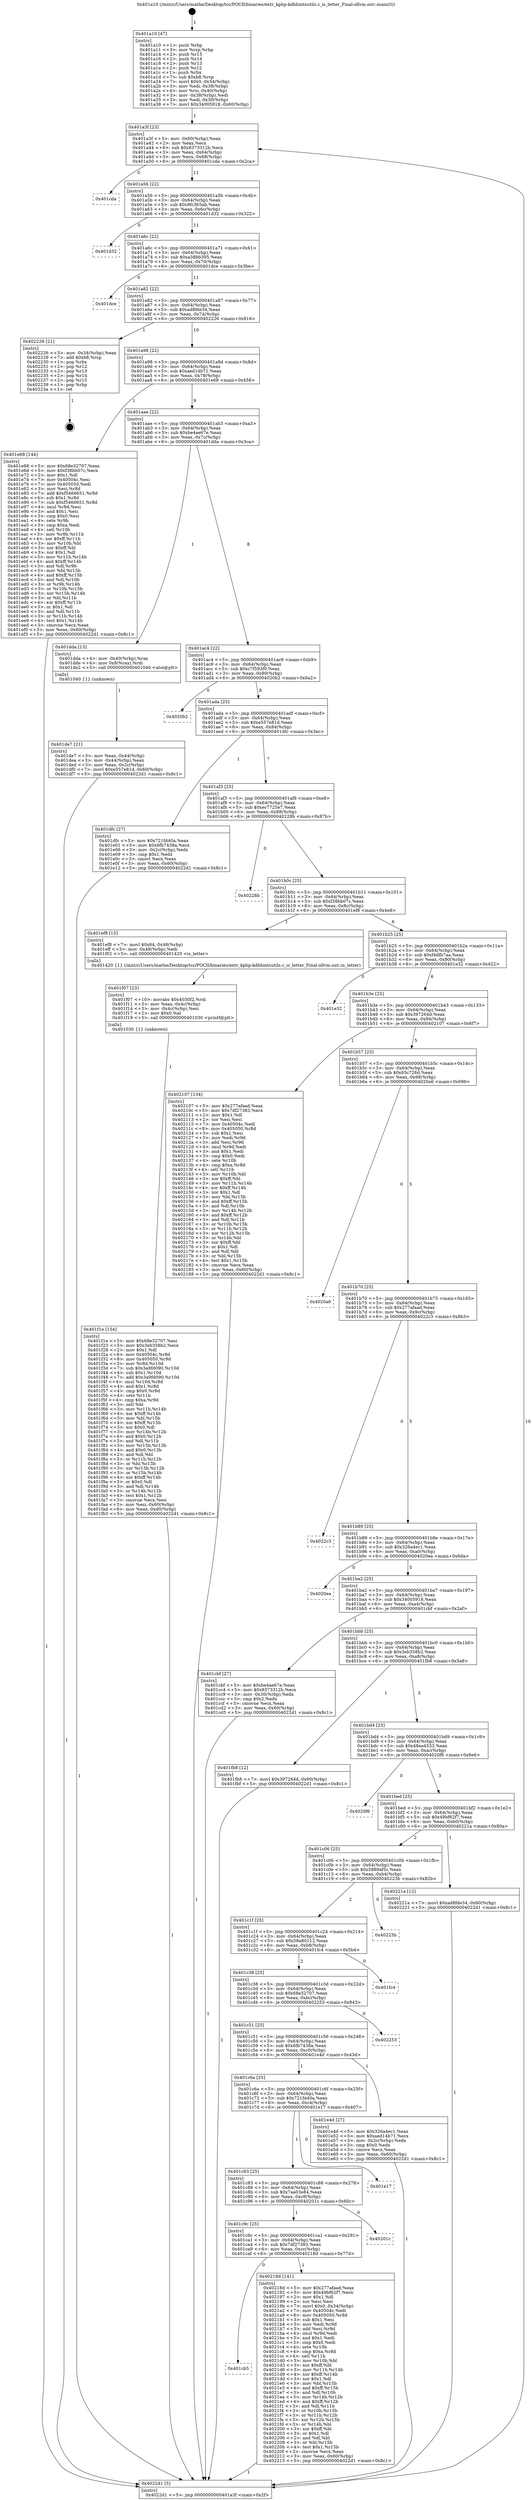 digraph "0x401a10" {
  label = "0x401a10 (/mnt/c/Users/mathe/Desktop/tcc/POCII/binaries/extr_kphp-kdbhintsutils.c_is_letter_Final-ollvm.out::main(0))"
  labelloc = "t"
  node[shape=record]

  Entry [label="",width=0.3,height=0.3,shape=circle,fillcolor=black,style=filled]
  "0x401a3f" [label="{
     0x401a3f [23]\l
     | [instrs]\l
     &nbsp;&nbsp;0x401a3f \<+3\>: mov -0x60(%rbp),%eax\l
     &nbsp;&nbsp;0x401a42 \<+2\>: mov %eax,%ecx\l
     &nbsp;&nbsp;0x401a44 \<+6\>: sub $0x8373312b,%ecx\l
     &nbsp;&nbsp;0x401a4a \<+3\>: mov %eax,-0x64(%rbp)\l
     &nbsp;&nbsp;0x401a4d \<+3\>: mov %ecx,-0x68(%rbp)\l
     &nbsp;&nbsp;0x401a50 \<+6\>: je 0000000000401cda \<main+0x2ca\>\l
  }"]
  "0x401cda" [label="{
     0x401cda\l
  }", style=dashed]
  "0x401a56" [label="{
     0x401a56 [22]\l
     | [instrs]\l
     &nbsp;&nbsp;0x401a56 \<+5\>: jmp 0000000000401a5b \<main+0x4b\>\l
     &nbsp;&nbsp;0x401a5b \<+3\>: mov -0x64(%rbp),%eax\l
     &nbsp;&nbsp;0x401a5e \<+5\>: sub $0x9fc365ab,%eax\l
     &nbsp;&nbsp;0x401a63 \<+3\>: mov %eax,-0x6c(%rbp)\l
     &nbsp;&nbsp;0x401a66 \<+6\>: je 0000000000401d32 \<main+0x322\>\l
  }"]
  Exit [label="",width=0.3,height=0.3,shape=circle,fillcolor=black,style=filled,peripheries=2]
  "0x401d32" [label="{
     0x401d32\l
  }", style=dashed]
  "0x401a6c" [label="{
     0x401a6c [22]\l
     | [instrs]\l
     &nbsp;&nbsp;0x401a6c \<+5\>: jmp 0000000000401a71 \<main+0x61\>\l
     &nbsp;&nbsp;0x401a71 \<+3\>: mov -0x64(%rbp),%eax\l
     &nbsp;&nbsp;0x401a74 \<+5\>: sub $0xa38bb395,%eax\l
     &nbsp;&nbsp;0x401a79 \<+3\>: mov %eax,-0x70(%rbp)\l
     &nbsp;&nbsp;0x401a7c \<+6\>: je 0000000000401dce \<main+0x3be\>\l
  }"]
  "0x401cb5" [label="{
     0x401cb5\l
  }", style=dashed]
  "0x401dce" [label="{
     0x401dce\l
  }", style=dashed]
  "0x401a82" [label="{
     0x401a82 [22]\l
     | [instrs]\l
     &nbsp;&nbsp;0x401a82 \<+5\>: jmp 0000000000401a87 \<main+0x77\>\l
     &nbsp;&nbsp;0x401a87 \<+3\>: mov -0x64(%rbp),%eax\l
     &nbsp;&nbsp;0x401a8a \<+5\>: sub $0xad8fde34,%eax\l
     &nbsp;&nbsp;0x401a8f \<+3\>: mov %eax,-0x74(%rbp)\l
     &nbsp;&nbsp;0x401a92 \<+6\>: je 0000000000402226 \<main+0x816\>\l
  }"]
  "0x40218d" [label="{
     0x40218d [141]\l
     | [instrs]\l
     &nbsp;&nbsp;0x40218d \<+5\>: mov $0x277afaad,%eax\l
     &nbsp;&nbsp;0x402192 \<+5\>: mov $0x49bf62f7,%ecx\l
     &nbsp;&nbsp;0x402197 \<+2\>: mov $0x1,%dl\l
     &nbsp;&nbsp;0x402199 \<+2\>: xor %esi,%esi\l
     &nbsp;&nbsp;0x40219b \<+7\>: movl $0x0,-0x34(%rbp)\l
     &nbsp;&nbsp;0x4021a2 \<+7\>: mov 0x40504c,%edi\l
     &nbsp;&nbsp;0x4021a9 \<+8\>: mov 0x405050,%r8d\l
     &nbsp;&nbsp;0x4021b1 \<+3\>: sub $0x1,%esi\l
     &nbsp;&nbsp;0x4021b4 \<+3\>: mov %edi,%r9d\l
     &nbsp;&nbsp;0x4021b7 \<+3\>: add %esi,%r9d\l
     &nbsp;&nbsp;0x4021ba \<+4\>: imul %r9d,%edi\l
     &nbsp;&nbsp;0x4021be \<+3\>: and $0x1,%edi\l
     &nbsp;&nbsp;0x4021c1 \<+3\>: cmp $0x0,%edi\l
     &nbsp;&nbsp;0x4021c4 \<+4\>: sete %r10b\l
     &nbsp;&nbsp;0x4021c8 \<+4\>: cmp $0xa,%r8d\l
     &nbsp;&nbsp;0x4021cc \<+4\>: setl %r11b\l
     &nbsp;&nbsp;0x4021d0 \<+3\>: mov %r10b,%bl\l
     &nbsp;&nbsp;0x4021d3 \<+3\>: xor $0xff,%bl\l
     &nbsp;&nbsp;0x4021d6 \<+3\>: mov %r11b,%r14b\l
     &nbsp;&nbsp;0x4021d9 \<+4\>: xor $0xff,%r14b\l
     &nbsp;&nbsp;0x4021dd \<+3\>: xor $0x1,%dl\l
     &nbsp;&nbsp;0x4021e0 \<+3\>: mov %bl,%r15b\l
     &nbsp;&nbsp;0x4021e3 \<+4\>: and $0xff,%r15b\l
     &nbsp;&nbsp;0x4021e7 \<+3\>: and %dl,%r10b\l
     &nbsp;&nbsp;0x4021ea \<+3\>: mov %r14b,%r12b\l
     &nbsp;&nbsp;0x4021ed \<+4\>: and $0xff,%r12b\l
     &nbsp;&nbsp;0x4021f1 \<+3\>: and %dl,%r11b\l
     &nbsp;&nbsp;0x4021f4 \<+3\>: or %r10b,%r15b\l
     &nbsp;&nbsp;0x4021f7 \<+3\>: or %r11b,%r12b\l
     &nbsp;&nbsp;0x4021fa \<+3\>: xor %r12b,%r15b\l
     &nbsp;&nbsp;0x4021fd \<+3\>: or %r14b,%bl\l
     &nbsp;&nbsp;0x402200 \<+3\>: xor $0xff,%bl\l
     &nbsp;&nbsp;0x402203 \<+3\>: or $0x1,%dl\l
     &nbsp;&nbsp;0x402206 \<+2\>: and %dl,%bl\l
     &nbsp;&nbsp;0x402208 \<+3\>: or %bl,%r15b\l
     &nbsp;&nbsp;0x40220b \<+4\>: test $0x1,%r15b\l
     &nbsp;&nbsp;0x40220f \<+3\>: cmovne %ecx,%eax\l
     &nbsp;&nbsp;0x402212 \<+3\>: mov %eax,-0x60(%rbp)\l
     &nbsp;&nbsp;0x402215 \<+5\>: jmp 00000000004022d1 \<main+0x8c1\>\l
  }"]
  "0x402226" [label="{
     0x402226 [21]\l
     | [instrs]\l
     &nbsp;&nbsp;0x402226 \<+3\>: mov -0x34(%rbp),%eax\l
     &nbsp;&nbsp;0x402229 \<+7\>: add $0xb8,%rsp\l
     &nbsp;&nbsp;0x402230 \<+1\>: pop %rbx\l
     &nbsp;&nbsp;0x402231 \<+2\>: pop %r12\l
     &nbsp;&nbsp;0x402233 \<+2\>: pop %r13\l
     &nbsp;&nbsp;0x402235 \<+2\>: pop %r14\l
     &nbsp;&nbsp;0x402237 \<+2\>: pop %r15\l
     &nbsp;&nbsp;0x402239 \<+1\>: pop %rbp\l
     &nbsp;&nbsp;0x40223a \<+1\>: ret\l
  }"]
  "0x401a98" [label="{
     0x401a98 [22]\l
     | [instrs]\l
     &nbsp;&nbsp;0x401a98 \<+5\>: jmp 0000000000401a9d \<main+0x8d\>\l
     &nbsp;&nbsp;0x401a9d \<+3\>: mov -0x64(%rbp),%eax\l
     &nbsp;&nbsp;0x401aa0 \<+5\>: sub $0xaed14b71,%eax\l
     &nbsp;&nbsp;0x401aa5 \<+3\>: mov %eax,-0x78(%rbp)\l
     &nbsp;&nbsp;0x401aa8 \<+6\>: je 0000000000401e68 \<main+0x458\>\l
  }"]
  "0x401c9c" [label="{
     0x401c9c [25]\l
     | [instrs]\l
     &nbsp;&nbsp;0x401c9c \<+5\>: jmp 0000000000401ca1 \<main+0x291\>\l
     &nbsp;&nbsp;0x401ca1 \<+3\>: mov -0x64(%rbp),%eax\l
     &nbsp;&nbsp;0x401ca4 \<+5\>: sub $0x7df27383,%eax\l
     &nbsp;&nbsp;0x401ca9 \<+6\>: mov %eax,-0xcc(%rbp)\l
     &nbsp;&nbsp;0x401caf \<+6\>: je 000000000040218d \<main+0x77d\>\l
  }"]
  "0x401e68" [label="{
     0x401e68 [144]\l
     | [instrs]\l
     &nbsp;&nbsp;0x401e68 \<+5\>: mov $0x68e32707,%eax\l
     &nbsp;&nbsp;0x401e6d \<+5\>: mov $0xf38bb07c,%ecx\l
     &nbsp;&nbsp;0x401e72 \<+2\>: mov $0x1,%dl\l
     &nbsp;&nbsp;0x401e74 \<+7\>: mov 0x40504c,%esi\l
     &nbsp;&nbsp;0x401e7b \<+7\>: mov 0x405050,%edi\l
     &nbsp;&nbsp;0x401e82 \<+3\>: mov %esi,%r8d\l
     &nbsp;&nbsp;0x401e85 \<+7\>: add $0xf5466651,%r8d\l
     &nbsp;&nbsp;0x401e8c \<+4\>: sub $0x1,%r8d\l
     &nbsp;&nbsp;0x401e90 \<+7\>: sub $0xf5466651,%r8d\l
     &nbsp;&nbsp;0x401e97 \<+4\>: imul %r8d,%esi\l
     &nbsp;&nbsp;0x401e9b \<+3\>: and $0x1,%esi\l
     &nbsp;&nbsp;0x401e9e \<+3\>: cmp $0x0,%esi\l
     &nbsp;&nbsp;0x401ea1 \<+4\>: sete %r9b\l
     &nbsp;&nbsp;0x401ea5 \<+3\>: cmp $0xa,%edi\l
     &nbsp;&nbsp;0x401ea8 \<+4\>: setl %r10b\l
     &nbsp;&nbsp;0x401eac \<+3\>: mov %r9b,%r11b\l
     &nbsp;&nbsp;0x401eaf \<+4\>: xor $0xff,%r11b\l
     &nbsp;&nbsp;0x401eb3 \<+3\>: mov %r10b,%bl\l
     &nbsp;&nbsp;0x401eb6 \<+3\>: xor $0xff,%bl\l
     &nbsp;&nbsp;0x401eb9 \<+3\>: xor $0x1,%dl\l
     &nbsp;&nbsp;0x401ebc \<+3\>: mov %r11b,%r14b\l
     &nbsp;&nbsp;0x401ebf \<+4\>: and $0xff,%r14b\l
     &nbsp;&nbsp;0x401ec3 \<+3\>: and %dl,%r9b\l
     &nbsp;&nbsp;0x401ec6 \<+3\>: mov %bl,%r15b\l
     &nbsp;&nbsp;0x401ec9 \<+4\>: and $0xff,%r15b\l
     &nbsp;&nbsp;0x401ecd \<+3\>: and %dl,%r10b\l
     &nbsp;&nbsp;0x401ed0 \<+3\>: or %r9b,%r14b\l
     &nbsp;&nbsp;0x401ed3 \<+3\>: or %r10b,%r15b\l
     &nbsp;&nbsp;0x401ed6 \<+3\>: xor %r15b,%r14b\l
     &nbsp;&nbsp;0x401ed9 \<+3\>: or %bl,%r11b\l
     &nbsp;&nbsp;0x401edc \<+4\>: xor $0xff,%r11b\l
     &nbsp;&nbsp;0x401ee0 \<+3\>: or $0x1,%dl\l
     &nbsp;&nbsp;0x401ee3 \<+3\>: and %dl,%r11b\l
     &nbsp;&nbsp;0x401ee6 \<+3\>: or %r11b,%r14b\l
     &nbsp;&nbsp;0x401ee9 \<+4\>: test $0x1,%r14b\l
     &nbsp;&nbsp;0x401eed \<+3\>: cmovne %ecx,%eax\l
     &nbsp;&nbsp;0x401ef0 \<+3\>: mov %eax,-0x60(%rbp)\l
     &nbsp;&nbsp;0x401ef3 \<+5\>: jmp 00000000004022d1 \<main+0x8c1\>\l
  }"]
  "0x401aae" [label="{
     0x401aae [22]\l
     | [instrs]\l
     &nbsp;&nbsp;0x401aae \<+5\>: jmp 0000000000401ab3 \<main+0xa3\>\l
     &nbsp;&nbsp;0x401ab3 \<+3\>: mov -0x64(%rbp),%eax\l
     &nbsp;&nbsp;0x401ab6 \<+5\>: sub $0xbe4ae67e,%eax\l
     &nbsp;&nbsp;0x401abb \<+3\>: mov %eax,-0x7c(%rbp)\l
     &nbsp;&nbsp;0x401abe \<+6\>: je 0000000000401dda \<main+0x3ca\>\l
  }"]
  "0x40201c" [label="{
     0x40201c\l
  }", style=dashed]
  "0x401dda" [label="{
     0x401dda [13]\l
     | [instrs]\l
     &nbsp;&nbsp;0x401dda \<+4\>: mov -0x40(%rbp),%rax\l
     &nbsp;&nbsp;0x401dde \<+4\>: mov 0x8(%rax),%rdi\l
     &nbsp;&nbsp;0x401de2 \<+5\>: call 0000000000401040 \<atoi@plt\>\l
     | [calls]\l
     &nbsp;&nbsp;0x401040 \{1\} (unknown)\l
  }"]
  "0x401ac4" [label="{
     0x401ac4 [22]\l
     | [instrs]\l
     &nbsp;&nbsp;0x401ac4 \<+5\>: jmp 0000000000401ac9 \<main+0xb9\>\l
     &nbsp;&nbsp;0x401ac9 \<+3\>: mov -0x64(%rbp),%eax\l
     &nbsp;&nbsp;0x401acc \<+5\>: sub $0xc7f593f0,%eax\l
     &nbsp;&nbsp;0x401ad1 \<+3\>: mov %eax,-0x80(%rbp)\l
     &nbsp;&nbsp;0x401ad4 \<+6\>: je 00000000004020b2 \<main+0x6a2\>\l
  }"]
  "0x401c83" [label="{
     0x401c83 [25]\l
     | [instrs]\l
     &nbsp;&nbsp;0x401c83 \<+5\>: jmp 0000000000401c88 \<main+0x278\>\l
     &nbsp;&nbsp;0x401c88 \<+3\>: mov -0x64(%rbp),%eax\l
     &nbsp;&nbsp;0x401c8b \<+5\>: sub $0x7aa03e84,%eax\l
     &nbsp;&nbsp;0x401c90 \<+6\>: mov %eax,-0xc8(%rbp)\l
     &nbsp;&nbsp;0x401c96 \<+6\>: je 000000000040201c \<main+0x60c\>\l
  }"]
  "0x4020b2" [label="{
     0x4020b2\l
  }", style=dashed]
  "0x401ada" [label="{
     0x401ada [25]\l
     | [instrs]\l
     &nbsp;&nbsp;0x401ada \<+5\>: jmp 0000000000401adf \<main+0xcf\>\l
     &nbsp;&nbsp;0x401adf \<+3\>: mov -0x64(%rbp),%eax\l
     &nbsp;&nbsp;0x401ae2 \<+5\>: sub $0xe557e81d,%eax\l
     &nbsp;&nbsp;0x401ae7 \<+6\>: mov %eax,-0x84(%rbp)\l
     &nbsp;&nbsp;0x401aed \<+6\>: je 0000000000401dfc \<main+0x3ec\>\l
  }"]
  "0x401e17" [label="{
     0x401e17\l
  }", style=dashed]
  "0x401dfc" [label="{
     0x401dfc [27]\l
     | [instrs]\l
     &nbsp;&nbsp;0x401dfc \<+5\>: mov $0x721fd40a,%eax\l
     &nbsp;&nbsp;0x401e01 \<+5\>: mov $0x6fb7438a,%ecx\l
     &nbsp;&nbsp;0x401e06 \<+3\>: mov -0x2c(%rbp),%edx\l
     &nbsp;&nbsp;0x401e09 \<+3\>: cmp $0x1,%edx\l
     &nbsp;&nbsp;0x401e0c \<+3\>: cmovl %ecx,%eax\l
     &nbsp;&nbsp;0x401e0f \<+3\>: mov %eax,-0x60(%rbp)\l
     &nbsp;&nbsp;0x401e12 \<+5\>: jmp 00000000004022d1 \<main+0x8c1\>\l
  }"]
  "0x401af3" [label="{
     0x401af3 [25]\l
     | [instrs]\l
     &nbsp;&nbsp;0x401af3 \<+5\>: jmp 0000000000401af8 \<main+0xe8\>\l
     &nbsp;&nbsp;0x401af8 \<+3\>: mov -0x64(%rbp),%eax\l
     &nbsp;&nbsp;0x401afb \<+5\>: sub $0xec7725e7,%eax\l
     &nbsp;&nbsp;0x401b00 \<+6\>: mov %eax,-0x88(%rbp)\l
     &nbsp;&nbsp;0x401b06 \<+6\>: je 000000000040228b \<main+0x87b\>\l
  }"]
  "0x401f1e" [label="{
     0x401f1e [154]\l
     | [instrs]\l
     &nbsp;&nbsp;0x401f1e \<+5\>: mov $0x68e32707,%esi\l
     &nbsp;&nbsp;0x401f23 \<+5\>: mov $0x3eb358b2,%ecx\l
     &nbsp;&nbsp;0x401f28 \<+2\>: mov $0x1,%dl\l
     &nbsp;&nbsp;0x401f2a \<+8\>: mov 0x40504c,%r8d\l
     &nbsp;&nbsp;0x401f32 \<+8\>: mov 0x405050,%r9d\l
     &nbsp;&nbsp;0x401f3a \<+3\>: mov %r8d,%r10d\l
     &nbsp;&nbsp;0x401f3d \<+7\>: sub $0x3a9fd090,%r10d\l
     &nbsp;&nbsp;0x401f44 \<+4\>: sub $0x1,%r10d\l
     &nbsp;&nbsp;0x401f48 \<+7\>: add $0x3a9fd090,%r10d\l
     &nbsp;&nbsp;0x401f4f \<+4\>: imul %r10d,%r8d\l
     &nbsp;&nbsp;0x401f53 \<+4\>: and $0x1,%r8d\l
     &nbsp;&nbsp;0x401f57 \<+4\>: cmp $0x0,%r8d\l
     &nbsp;&nbsp;0x401f5b \<+4\>: sete %r11b\l
     &nbsp;&nbsp;0x401f5f \<+4\>: cmp $0xa,%r9d\l
     &nbsp;&nbsp;0x401f63 \<+3\>: setl %bl\l
     &nbsp;&nbsp;0x401f66 \<+3\>: mov %r11b,%r14b\l
     &nbsp;&nbsp;0x401f69 \<+4\>: xor $0xff,%r14b\l
     &nbsp;&nbsp;0x401f6d \<+3\>: mov %bl,%r15b\l
     &nbsp;&nbsp;0x401f70 \<+4\>: xor $0xff,%r15b\l
     &nbsp;&nbsp;0x401f74 \<+3\>: xor $0x0,%dl\l
     &nbsp;&nbsp;0x401f77 \<+3\>: mov %r14b,%r12b\l
     &nbsp;&nbsp;0x401f7a \<+4\>: and $0x0,%r12b\l
     &nbsp;&nbsp;0x401f7e \<+3\>: and %dl,%r11b\l
     &nbsp;&nbsp;0x401f81 \<+3\>: mov %r15b,%r13b\l
     &nbsp;&nbsp;0x401f84 \<+4\>: and $0x0,%r13b\l
     &nbsp;&nbsp;0x401f88 \<+2\>: and %dl,%bl\l
     &nbsp;&nbsp;0x401f8a \<+3\>: or %r11b,%r12b\l
     &nbsp;&nbsp;0x401f8d \<+3\>: or %bl,%r13b\l
     &nbsp;&nbsp;0x401f90 \<+3\>: xor %r13b,%r12b\l
     &nbsp;&nbsp;0x401f93 \<+3\>: or %r15b,%r14b\l
     &nbsp;&nbsp;0x401f96 \<+4\>: xor $0xff,%r14b\l
     &nbsp;&nbsp;0x401f9a \<+3\>: or $0x0,%dl\l
     &nbsp;&nbsp;0x401f9d \<+3\>: and %dl,%r14b\l
     &nbsp;&nbsp;0x401fa0 \<+3\>: or %r14b,%r12b\l
     &nbsp;&nbsp;0x401fa3 \<+4\>: test $0x1,%r12b\l
     &nbsp;&nbsp;0x401fa7 \<+3\>: cmovne %ecx,%esi\l
     &nbsp;&nbsp;0x401faa \<+3\>: mov %esi,-0x60(%rbp)\l
     &nbsp;&nbsp;0x401fad \<+6\>: mov %eax,-0xd0(%rbp)\l
     &nbsp;&nbsp;0x401fb3 \<+5\>: jmp 00000000004022d1 \<main+0x8c1\>\l
  }"]
  "0x40228b" [label="{
     0x40228b\l
  }", style=dashed]
  "0x401b0c" [label="{
     0x401b0c [25]\l
     | [instrs]\l
     &nbsp;&nbsp;0x401b0c \<+5\>: jmp 0000000000401b11 \<main+0x101\>\l
     &nbsp;&nbsp;0x401b11 \<+3\>: mov -0x64(%rbp),%eax\l
     &nbsp;&nbsp;0x401b14 \<+5\>: sub $0xf38bb07c,%eax\l
     &nbsp;&nbsp;0x401b19 \<+6\>: mov %eax,-0x8c(%rbp)\l
     &nbsp;&nbsp;0x401b1f \<+6\>: je 0000000000401ef8 \<main+0x4e8\>\l
  }"]
  "0x401f07" [label="{
     0x401f07 [23]\l
     | [instrs]\l
     &nbsp;&nbsp;0x401f07 \<+10\>: movabs $0x4030f2,%rdi\l
     &nbsp;&nbsp;0x401f11 \<+3\>: mov %eax,-0x4c(%rbp)\l
     &nbsp;&nbsp;0x401f14 \<+3\>: mov -0x4c(%rbp),%esi\l
     &nbsp;&nbsp;0x401f17 \<+2\>: mov $0x0,%al\l
     &nbsp;&nbsp;0x401f19 \<+5\>: call 0000000000401030 \<printf@plt\>\l
     | [calls]\l
     &nbsp;&nbsp;0x401030 \{1\} (unknown)\l
  }"]
  "0x401ef8" [label="{
     0x401ef8 [15]\l
     | [instrs]\l
     &nbsp;&nbsp;0x401ef8 \<+7\>: movl $0x64,-0x48(%rbp)\l
     &nbsp;&nbsp;0x401eff \<+3\>: mov -0x48(%rbp),%edi\l
     &nbsp;&nbsp;0x401f02 \<+5\>: call 0000000000401420 \<is_letter\>\l
     | [calls]\l
     &nbsp;&nbsp;0x401420 \{1\} (/mnt/c/Users/mathe/Desktop/tcc/POCII/binaries/extr_kphp-kdbhintsutils.c_is_letter_Final-ollvm.out::is_letter)\l
  }"]
  "0x401b25" [label="{
     0x401b25 [25]\l
     | [instrs]\l
     &nbsp;&nbsp;0x401b25 \<+5\>: jmp 0000000000401b2a \<main+0x11a\>\l
     &nbsp;&nbsp;0x401b2a \<+3\>: mov -0x64(%rbp),%eax\l
     &nbsp;&nbsp;0x401b2d \<+5\>: sub $0xf4dfb7aa,%eax\l
     &nbsp;&nbsp;0x401b32 \<+6\>: mov %eax,-0x90(%rbp)\l
     &nbsp;&nbsp;0x401b38 \<+6\>: je 0000000000401e32 \<main+0x422\>\l
  }"]
  "0x401c6a" [label="{
     0x401c6a [25]\l
     | [instrs]\l
     &nbsp;&nbsp;0x401c6a \<+5\>: jmp 0000000000401c6f \<main+0x25f\>\l
     &nbsp;&nbsp;0x401c6f \<+3\>: mov -0x64(%rbp),%eax\l
     &nbsp;&nbsp;0x401c72 \<+5\>: sub $0x721fd40a,%eax\l
     &nbsp;&nbsp;0x401c77 \<+6\>: mov %eax,-0xc4(%rbp)\l
     &nbsp;&nbsp;0x401c7d \<+6\>: je 0000000000401e17 \<main+0x407\>\l
  }"]
  "0x401e32" [label="{
     0x401e32\l
  }", style=dashed]
  "0x401b3e" [label="{
     0x401b3e [25]\l
     | [instrs]\l
     &nbsp;&nbsp;0x401b3e \<+5\>: jmp 0000000000401b43 \<main+0x133\>\l
     &nbsp;&nbsp;0x401b43 \<+3\>: mov -0x64(%rbp),%eax\l
     &nbsp;&nbsp;0x401b46 \<+5\>: sub $0x397264d,%eax\l
     &nbsp;&nbsp;0x401b4b \<+6\>: mov %eax,-0x94(%rbp)\l
     &nbsp;&nbsp;0x401b51 \<+6\>: je 0000000000402107 \<main+0x6f7\>\l
  }"]
  "0x401e4d" [label="{
     0x401e4d [27]\l
     | [instrs]\l
     &nbsp;&nbsp;0x401e4d \<+5\>: mov $0x326a4ec1,%eax\l
     &nbsp;&nbsp;0x401e52 \<+5\>: mov $0xaed14b71,%ecx\l
     &nbsp;&nbsp;0x401e57 \<+3\>: mov -0x2c(%rbp),%edx\l
     &nbsp;&nbsp;0x401e5a \<+3\>: cmp $0x0,%edx\l
     &nbsp;&nbsp;0x401e5d \<+3\>: cmove %ecx,%eax\l
     &nbsp;&nbsp;0x401e60 \<+3\>: mov %eax,-0x60(%rbp)\l
     &nbsp;&nbsp;0x401e63 \<+5\>: jmp 00000000004022d1 \<main+0x8c1\>\l
  }"]
  "0x402107" [label="{
     0x402107 [134]\l
     | [instrs]\l
     &nbsp;&nbsp;0x402107 \<+5\>: mov $0x277afaad,%eax\l
     &nbsp;&nbsp;0x40210c \<+5\>: mov $0x7df27383,%ecx\l
     &nbsp;&nbsp;0x402111 \<+2\>: mov $0x1,%dl\l
     &nbsp;&nbsp;0x402113 \<+2\>: xor %esi,%esi\l
     &nbsp;&nbsp;0x402115 \<+7\>: mov 0x40504c,%edi\l
     &nbsp;&nbsp;0x40211c \<+8\>: mov 0x405050,%r8d\l
     &nbsp;&nbsp;0x402124 \<+3\>: sub $0x1,%esi\l
     &nbsp;&nbsp;0x402127 \<+3\>: mov %edi,%r9d\l
     &nbsp;&nbsp;0x40212a \<+3\>: add %esi,%r9d\l
     &nbsp;&nbsp;0x40212d \<+4\>: imul %r9d,%edi\l
     &nbsp;&nbsp;0x402131 \<+3\>: and $0x1,%edi\l
     &nbsp;&nbsp;0x402134 \<+3\>: cmp $0x0,%edi\l
     &nbsp;&nbsp;0x402137 \<+4\>: sete %r10b\l
     &nbsp;&nbsp;0x40213b \<+4\>: cmp $0xa,%r8d\l
     &nbsp;&nbsp;0x40213f \<+4\>: setl %r11b\l
     &nbsp;&nbsp;0x402143 \<+3\>: mov %r10b,%bl\l
     &nbsp;&nbsp;0x402146 \<+3\>: xor $0xff,%bl\l
     &nbsp;&nbsp;0x402149 \<+3\>: mov %r11b,%r14b\l
     &nbsp;&nbsp;0x40214c \<+4\>: xor $0xff,%r14b\l
     &nbsp;&nbsp;0x402150 \<+3\>: xor $0x1,%dl\l
     &nbsp;&nbsp;0x402153 \<+3\>: mov %bl,%r15b\l
     &nbsp;&nbsp;0x402156 \<+4\>: and $0xff,%r15b\l
     &nbsp;&nbsp;0x40215a \<+3\>: and %dl,%r10b\l
     &nbsp;&nbsp;0x40215d \<+3\>: mov %r14b,%r12b\l
     &nbsp;&nbsp;0x402160 \<+4\>: and $0xff,%r12b\l
     &nbsp;&nbsp;0x402164 \<+3\>: and %dl,%r11b\l
     &nbsp;&nbsp;0x402167 \<+3\>: or %r10b,%r15b\l
     &nbsp;&nbsp;0x40216a \<+3\>: or %r11b,%r12b\l
     &nbsp;&nbsp;0x40216d \<+3\>: xor %r12b,%r15b\l
     &nbsp;&nbsp;0x402170 \<+3\>: or %r14b,%bl\l
     &nbsp;&nbsp;0x402173 \<+3\>: xor $0xff,%bl\l
     &nbsp;&nbsp;0x402176 \<+3\>: or $0x1,%dl\l
     &nbsp;&nbsp;0x402179 \<+2\>: and %dl,%bl\l
     &nbsp;&nbsp;0x40217b \<+3\>: or %bl,%r15b\l
     &nbsp;&nbsp;0x40217e \<+4\>: test $0x1,%r15b\l
     &nbsp;&nbsp;0x402182 \<+3\>: cmovne %ecx,%eax\l
     &nbsp;&nbsp;0x402185 \<+3\>: mov %eax,-0x60(%rbp)\l
     &nbsp;&nbsp;0x402188 \<+5\>: jmp 00000000004022d1 \<main+0x8c1\>\l
  }"]
  "0x401b57" [label="{
     0x401b57 [25]\l
     | [instrs]\l
     &nbsp;&nbsp;0x401b57 \<+5\>: jmp 0000000000401b5c \<main+0x14c\>\l
     &nbsp;&nbsp;0x401b5c \<+3\>: mov -0x64(%rbp),%eax\l
     &nbsp;&nbsp;0x401b5f \<+5\>: sub $0x65c726d,%eax\l
     &nbsp;&nbsp;0x401b64 \<+6\>: mov %eax,-0x98(%rbp)\l
     &nbsp;&nbsp;0x401b6a \<+6\>: je 00000000004020a6 \<main+0x696\>\l
  }"]
  "0x401c51" [label="{
     0x401c51 [25]\l
     | [instrs]\l
     &nbsp;&nbsp;0x401c51 \<+5\>: jmp 0000000000401c56 \<main+0x246\>\l
     &nbsp;&nbsp;0x401c56 \<+3\>: mov -0x64(%rbp),%eax\l
     &nbsp;&nbsp;0x401c59 \<+5\>: sub $0x6fb7438a,%eax\l
     &nbsp;&nbsp;0x401c5e \<+6\>: mov %eax,-0xc0(%rbp)\l
     &nbsp;&nbsp;0x401c64 \<+6\>: je 0000000000401e4d \<main+0x43d\>\l
  }"]
  "0x4020a6" [label="{
     0x4020a6\l
  }", style=dashed]
  "0x401b70" [label="{
     0x401b70 [25]\l
     | [instrs]\l
     &nbsp;&nbsp;0x401b70 \<+5\>: jmp 0000000000401b75 \<main+0x165\>\l
     &nbsp;&nbsp;0x401b75 \<+3\>: mov -0x64(%rbp),%eax\l
     &nbsp;&nbsp;0x401b78 \<+5\>: sub $0x277afaad,%eax\l
     &nbsp;&nbsp;0x401b7d \<+6\>: mov %eax,-0x9c(%rbp)\l
     &nbsp;&nbsp;0x401b83 \<+6\>: je 00000000004022c3 \<main+0x8b3\>\l
  }"]
  "0x402253" [label="{
     0x402253\l
  }", style=dashed]
  "0x4022c3" [label="{
     0x4022c3\l
  }", style=dashed]
  "0x401b89" [label="{
     0x401b89 [25]\l
     | [instrs]\l
     &nbsp;&nbsp;0x401b89 \<+5\>: jmp 0000000000401b8e \<main+0x17e\>\l
     &nbsp;&nbsp;0x401b8e \<+3\>: mov -0x64(%rbp),%eax\l
     &nbsp;&nbsp;0x401b91 \<+5\>: sub $0x326a4ec1,%eax\l
     &nbsp;&nbsp;0x401b96 \<+6\>: mov %eax,-0xa0(%rbp)\l
     &nbsp;&nbsp;0x401b9c \<+6\>: je 00000000004020ea \<main+0x6da\>\l
  }"]
  "0x401c38" [label="{
     0x401c38 [25]\l
     | [instrs]\l
     &nbsp;&nbsp;0x401c38 \<+5\>: jmp 0000000000401c3d \<main+0x22d\>\l
     &nbsp;&nbsp;0x401c3d \<+3\>: mov -0x64(%rbp),%eax\l
     &nbsp;&nbsp;0x401c40 \<+5\>: sub $0x68e32707,%eax\l
     &nbsp;&nbsp;0x401c45 \<+6\>: mov %eax,-0xbc(%rbp)\l
     &nbsp;&nbsp;0x401c4b \<+6\>: je 0000000000402253 \<main+0x843\>\l
  }"]
  "0x4020ea" [label="{
     0x4020ea\l
  }", style=dashed]
  "0x401ba2" [label="{
     0x401ba2 [25]\l
     | [instrs]\l
     &nbsp;&nbsp;0x401ba2 \<+5\>: jmp 0000000000401ba7 \<main+0x197\>\l
     &nbsp;&nbsp;0x401ba7 \<+3\>: mov -0x64(%rbp),%eax\l
     &nbsp;&nbsp;0x401baa \<+5\>: sub $0x34005918,%eax\l
     &nbsp;&nbsp;0x401baf \<+6\>: mov %eax,-0xa4(%rbp)\l
     &nbsp;&nbsp;0x401bb5 \<+6\>: je 0000000000401cbf \<main+0x2af\>\l
  }"]
  "0x401fc4" [label="{
     0x401fc4\l
  }", style=dashed]
  "0x401cbf" [label="{
     0x401cbf [27]\l
     | [instrs]\l
     &nbsp;&nbsp;0x401cbf \<+5\>: mov $0xbe4ae67e,%eax\l
     &nbsp;&nbsp;0x401cc4 \<+5\>: mov $0x8373312b,%ecx\l
     &nbsp;&nbsp;0x401cc9 \<+3\>: mov -0x30(%rbp),%edx\l
     &nbsp;&nbsp;0x401ccc \<+3\>: cmp $0x2,%edx\l
     &nbsp;&nbsp;0x401ccf \<+3\>: cmovne %ecx,%eax\l
     &nbsp;&nbsp;0x401cd2 \<+3\>: mov %eax,-0x60(%rbp)\l
     &nbsp;&nbsp;0x401cd5 \<+5\>: jmp 00000000004022d1 \<main+0x8c1\>\l
  }"]
  "0x401bbb" [label="{
     0x401bbb [25]\l
     | [instrs]\l
     &nbsp;&nbsp;0x401bbb \<+5\>: jmp 0000000000401bc0 \<main+0x1b0\>\l
     &nbsp;&nbsp;0x401bc0 \<+3\>: mov -0x64(%rbp),%eax\l
     &nbsp;&nbsp;0x401bc3 \<+5\>: sub $0x3eb358b2,%eax\l
     &nbsp;&nbsp;0x401bc8 \<+6\>: mov %eax,-0xa8(%rbp)\l
     &nbsp;&nbsp;0x401bce \<+6\>: je 0000000000401fb8 \<main+0x5a8\>\l
  }"]
  "0x4022d1" [label="{
     0x4022d1 [5]\l
     | [instrs]\l
     &nbsp;&nbsp;0x4022d1 \<+5\>: jmp 0000000000401a3f \<main+0x2f\>\l
  }"]
  "0x401a10" [label="{
     0x401a10 [47]\l
     | [instrs]\l
     &nbsp;&nbsp;0x401a10 \<+1\>: push %rbp\l
     &nbsp;&nbsp;0x401a11 \<+3\>: mov %rsp,%rbp\l
     &nbsp;&nbsp;0x401a14 \<+2\>: push %r15\l
     &nbsp;&nbsp;0x401a16 \<+2\>: push %r14\l
     &nbsp;&nbsp;0x401a18 \<+2\>: push %r13\l
     &nbsp;&nbsp;0x401a1a \<+2\>: push %r12\l
     &nbsp;&nbsp;0x401a1c \<+1\>: push %rbx\l
     &nbsp;&nbsp;0x401a1d \<+7\>: sub $0xb8,%rsp\l
     &nbsp;&nbsp;0x401a24 \<+7\>: movl $0x0,-0x34(%rbp)\l
     &nbsp;&nbsp;0x401a2b \<+3\>: mov %edi,-0x38(%rbp)\l
     &nbsp;&nbsp;0x401a2e \<+4\>: mov %rsi,-0x40(%rbp)\l
     &nbsp;&nbsp;0x401a32 \<+3\>: mov -0x38(%rbp),%edi\l
     &nbsp;&nbsp;0x401a35 \<+3\>: mov %edi,-0x30(%rbp)\l
     &nbsp;&nbsp;0x401a38 \<+7\>: movl $0x34005918,-0x60(%rbp)\l
  }"]
  "0x401de7" [label="{
     0x401de7 [21]\l
     | [instrs]\l
     &nbsp;&nbsp;0x401de7 \<+3\>: mov %eax,-0x44(%rbp)\l
     &nbsp;&nbsp;0x401dea \<+3\>: mov -0x44(%rbp),%eax\l
     &nbsp;&nbsp;0x401ded \<+3\>: mov %eax,-0x2c(%rbp)\l
     &nbsp;&nbsp;0x401df0 \<+7\>: movl $0xe557e81d,-0x60(%rbp)\l
     &nbsp;&nbsp;0x401df7 \<+5\>: jmp 00000000004022d1 \<main+0x8c1\>\l
  }"]
  "0x401c1f" [label="{
     0x401c1f [25]\l
     | [instrs]\l
     &nbsp;&nbsp;0x401c1f \<+5\>: jmp 0000000000401c24 \<main+0x214\>\l
     &nbsp;&nbsp;0x401c24 \<+3\>: mov -0x64(%rbp),%eax\l
     &nbsp;&nbsp;0x401c27 \<+5\>: sub $0x58a80112,%eax\l
     &nbsp;&nbsp;0x401c2c \<+6\>: mov %eax,-0xb8(%rbp)\l
     &nbsp;&nbsp;0x401c32 \<+6\>: je 0000000000401fc4 \<main+0x5b4\>\l
  }"]
  "0x401fb8" [label="{
     0x401fb8 [12]\l
     | [instrs]\l
     &nbsp;&nbsp;0x401fb8 \<+7\>: movl $0x397264d,-0x60(%rbp)\l
     &nbsp;&nbsp;0x401fbf \<+5\>: jmp 00000000004022d1 \<main+0x8c1\>\l
  }"]
  "0x401bd4" [label="{
     0x401bd4 [25]\l
     | [instrs]\l
     &nbsp;&nbsp;0x401bd4 \<+5\>: jmp 0000000000401bd9 \<main+0x1c9\>\l
     &nbsp;&nbsp;0x401bd9 \<+3\>: mov -0x64(%rbp),%eax\l
     &nbsp;&nbsp;0x401bdc \<+5\>: sub $0x48ea4533,%eax\l
     &nbsp;&nbsp;0x401be1 \<+6\>: mov %eax,-0xac(%rbp)\l
     &nbsp;&nbsp;0x401be7 \<+6\>: je 00000000004020f6 \<main+0x6e6\>\l
  }"]
  "0x40223b" [label="{
     0x40223b\l
  }", style=dashed]
  "0x4020f6" [label="{
     0x4020f6\l
  }", style=dashed]
  "0x401bed" [label="{
     0x401bed [25]\l
     | [instrs]\l
     &nbsp;&nbsp;0x401bed \<+5\>: jmp 0000000000401bf2 \<main+0x1e2\>\l
     &nbsp;&nbsp;0x401bf2 \<+3\>: mov -0x64(%rbp),%eax\l
     &nbsp;&nbsp;0x401bf5 \<+5\>: sub $0x49bf62f7,%eax\l
     &nbsp;&nbsp;0x401bfa \<+6\>: mov %eax,-0xb0(%rbp)\l
     &nbsp;&nbsp;0x401c00 \<+6\>: je 000000000040221a \<main+0x80a\>\l
  }"]
  "0x401c06" [label="{
     0x401c06 [25]\l
     | [instrs]\l
     &nbsp;&nbsp;0x401c06 \<+5\>: jmp 0000000000401c0b \<main+0x1fb\>\l
     &nbsp;&nbsp;0x401c0b \<+3\>: mov -0x64(%rbp),%eax\l
     &nbsp;&nbsp;0x401c0e \<+5\>: sub $0x5889af5c,%eax\l
     &nbsp;&nbsp;0x401c13 \<+6\>: mov %eax,-0xb4(%rbp)\l
     &nbsp;&nbsp;0x401c19 \<+6\>: je 000000000040223b \<main+0x82b\>\l
  }"]
  "0x40221a" [label="{
     0x40221a [12]\l
     | [instrs]\l
     &nbsp;&nbsp;0x40221a \<+7\>: movl $0xad8fde34,-0x60(%rbp)\l
     &nbsp;&nbsp;0x402221 \<+5\>: jmp 00000000004022d1 \<main+0x8c1\>\l
  }"]
  Entry -> "0x401a10" [label=" 1"]
  "0x401a3f" -> "0x401cda" [label=" 0"]
  "0x401a3f" -> "0x401a56" [label=" 11"]
  "0x402226" -> Exit [label=" 1"]
  "0x401a56" -> "0x401d32" [label=" 0"]
  "0x401a56" -> "0x401a6c" [label=" 11"]
  "0x40221a" -> "0x4022d1" [label=" 1"]
  "0x401a6c" -> "0x401dce" [label=" 0"]
  "0x401a6c" -> "0x401a82" [label=" 11"]
  "0x40218d" -> "0x4022d1" [label=" 1"]
  "0x401a82" -> "0x402226" [label=" 1"]
  "0x401a82" -> "0x401a98" [label=" 10"]
  "0x401c9c" -> "0x401cb5" [label=" 0"]
  "0x401a98" -> "0x401e68" [label=" 1"]
  "0x401a98" -> "0x401aae" [label=" 9"]
  "0x401c9c" -> "0x40218d" [label=" 1"]
  "0x401aae" -> "0x401dda" [label=" 1"]
  "0x401aae" -> "0x401ac4" [label=" 8"]
  "0x401c83" -> "0x401c9c" [label=" 1"]
  "0x401ac4" -> "0x4020b2" [label=" 0"]
  "0x401ac4" -> "0x401ada" [label=" 8"]
  "0x401c83" -> "0x40201c" [label=" 0"]
  "0x401ada" -> "0x401dfc" [label=" 1"]
  "0x401ada" -> "0x401af3" [label=" 7"]
  "0x401c6a" -> "0x401c83" [label=" 1"]
  "0x401af3" -> "0x40228b" [label=" 0"]
  "0x401af3" -> "0x401b0c" [label=" 7"]
  "0x401c6a" -> "0x401e17" [label=" 0"]
  "0x401b0c" -> "0x401ef8" [label=" 1"]
  "0x401b0c" -> "0x401b25" [label=" 6"]
  "0x402107" -> "0x4022d1" [label=" 1"]
  "0x401b25" -> "0x401e32" [label=" 0"]
  "0x401b25" -> "0x401b3e" [label=" 6"]
  "0x401fb8" -> "0x4022d1" [label=" 1"]
  "0x401b3e" -> "0x402107" [label=" 1"]
  "0x401b3e" -> "0x401b57" [label=" 5"]
  "0x401f1e" -> "0x4022d1" [label=" 1"]
  "0x401b57" -> "0x4020a6" [label=" 0"]
  "0x401b57" -> "0x401b70" [label=" 5"]
  "0x401ef8" -> "0x401f07" [label=" 1"]
  "0x401b70" -> "0x4022c3" [label=" 0"]
  "0x401b70" -> "0x401b89" [label=" 5"]
  "0x401e68" -> "0x4022d1" [label=" 1"]
  "0x401b89" -> "0x4020ea" [label=" 0"]
  "0x401b89" -> "0x401ba2" [label=" 5"]
  "0x401c51" -> "0x401c6a" [label=" 1"]
  "0x401ba2" -> "0x401cbf" [label=" 1"]
  "0x401ba2" -> "0x401bbb" [label=" 4"]
  "0x401cbf" -> "0x4022d1" [label=" 1"]
  "0x401a10" -> "0x401a3f" [label=" 1"]
  "0x4022d1" -> "0x401a3f" [label=" 10"]
  "0x401dda" -> "0x401de7" [label=" 1"]
  "0x401de7" -> "0x4022d1" [label=" 1"]
  "0x401dfc" -> "0x4022d1" [label=" 1"]
  "0x401c51" -> "0x401e4d" [label=" 1"]
  "0x401bbb" -> "0x401fb8" [label=" 1"]
  "0x401bbb" -> "0x401bd4" [label=" 3"]
  "0x401c38" -> "0x401c51" [label=" 2"]
  "0x401bd4" -> "0x4020f6" [label=" 0"]
  "0x401bd4" -> "0x401bed" [label=" 3"]
  "0x401c38" -> "0x402253" [label=" 0"]
  "0x401bed" -> "0x40221a" [label=" 1"]
  "0x401bed" -> "0x401c06" [label=" 2"]
  "0x401e4d" -> "0x4022d1" [label=" 1"]
  "0x401c06" -> "0x40223b" [label=" 0"]
  "0x401c06" -> "0x401c1f" [label=" 2"]
  "0x401f07" -> "0x401f1e" [label=" 1"]
  "0x401c1f" -> "0x401fc4" [label=" 0"]
  "0x401c1f" -> "0x401c38" [label=" 2"]
}
